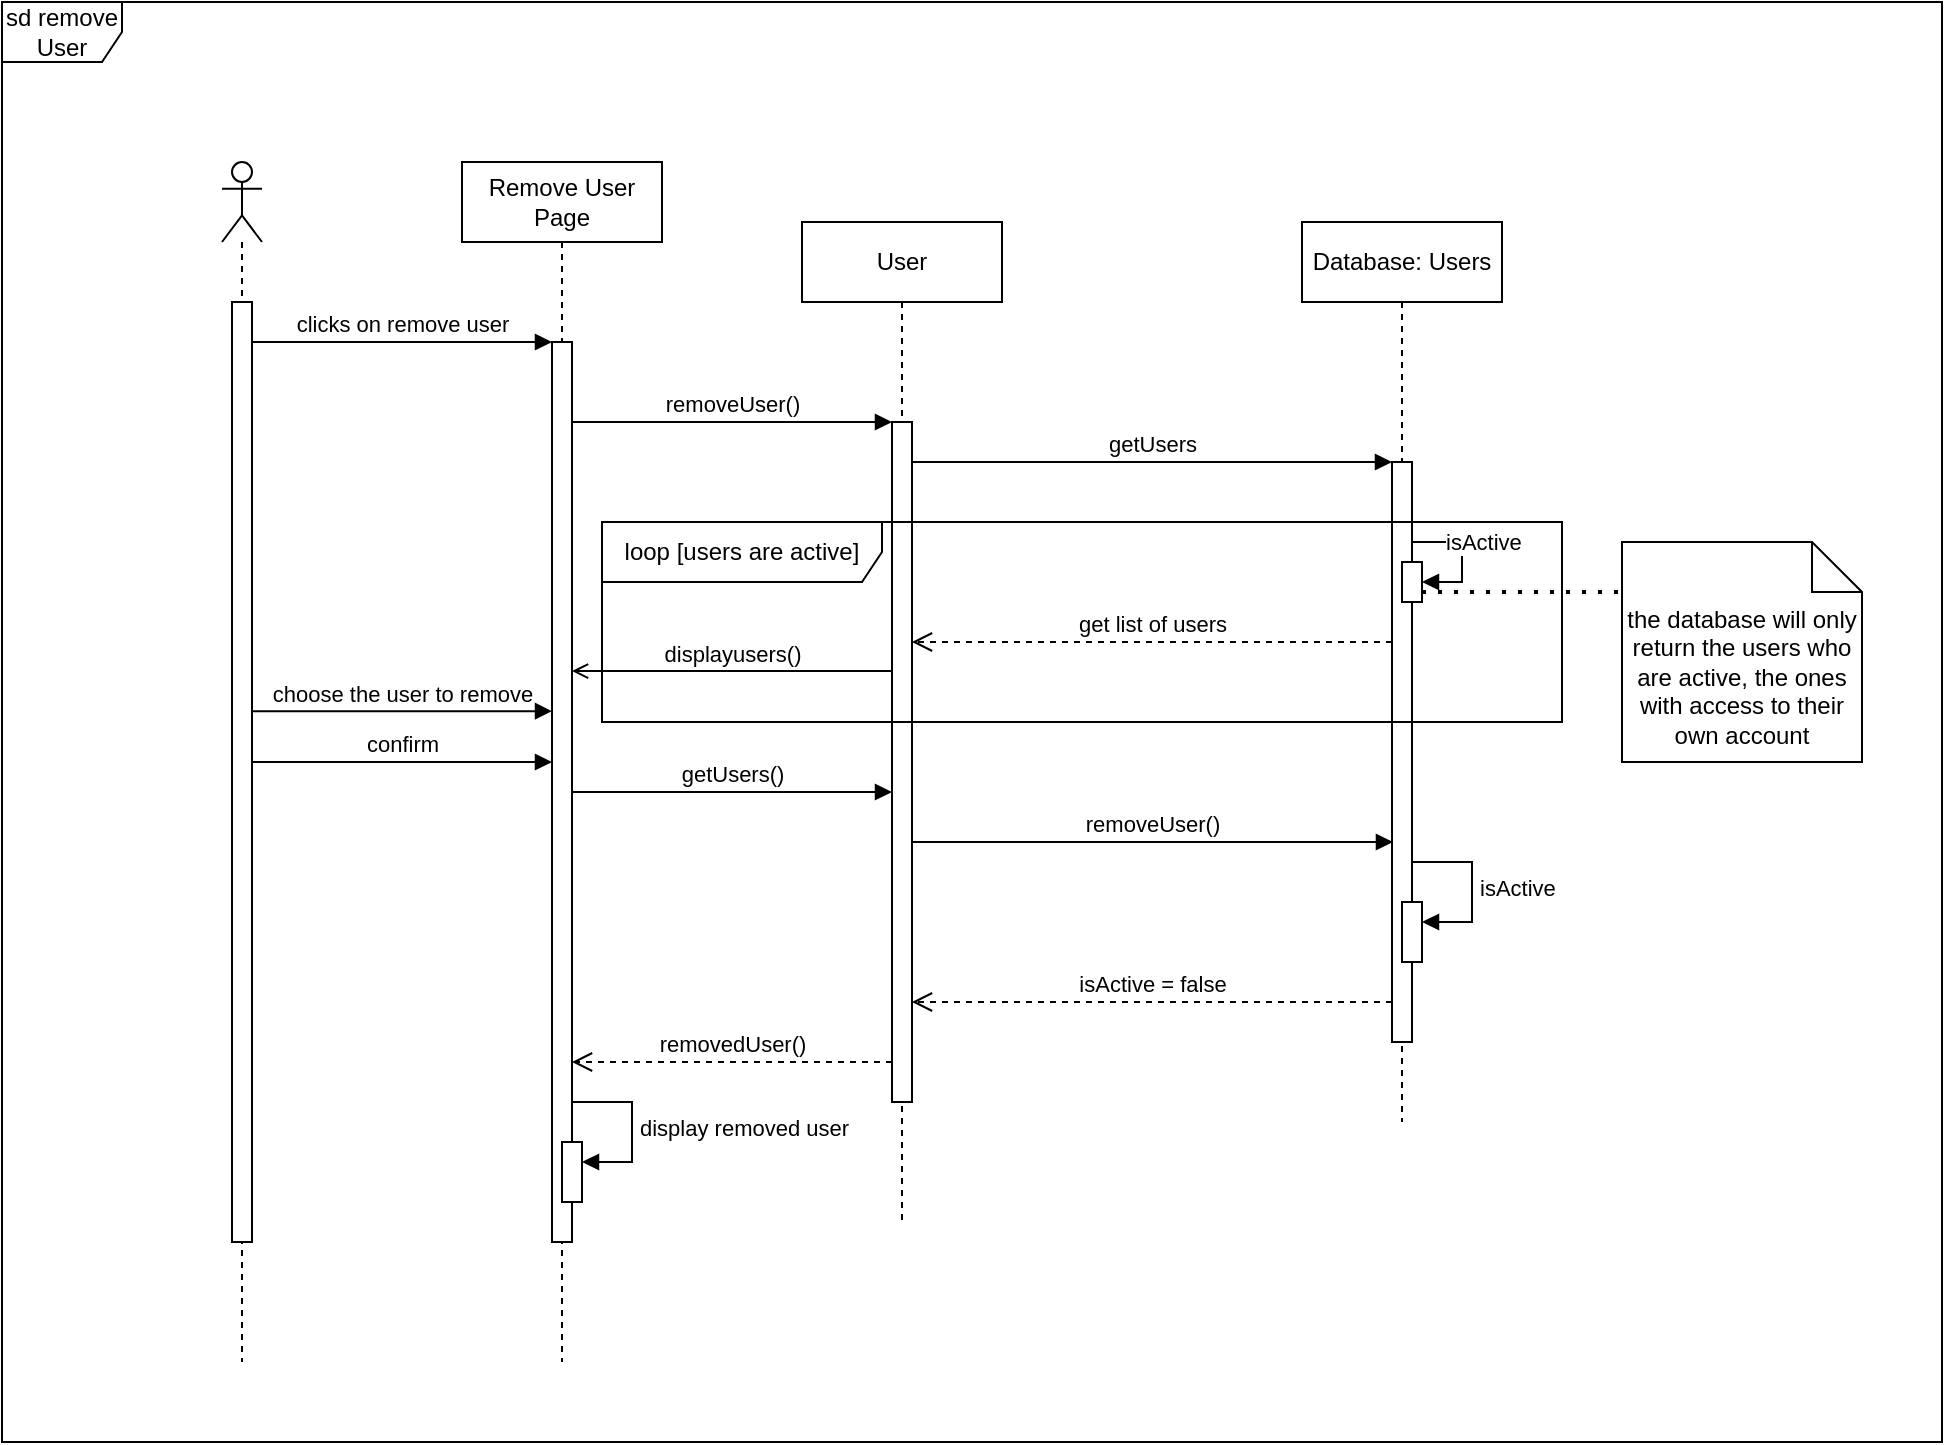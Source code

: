 <mxfile version="26.2.14">
  <diagram name="Page-1" id="2YBvvXClWsGukQMizWep">
    <mxGraphModel dx="2680" dy="1853" grid="1" gridSize="10" guides="1" tooltips="1" connect="1" arrows="1" fold="1" page="1" pageScale="1" pageWidth="850" pageHeight="1100" math="0" shadow="0">
      <root>
        <mxCell id="0" />
        <mxCell id="1" parent="0" />
        <mxCell id="_vsorSXPfYMwFCy2guYe-1" value="" style="shape=umlLifeline;perimeter=lifelinePerimeter;whiteSpace=wrap;html=1;container=1;dropTarget=0;collapsible=0;recursiveResize=0;outlineConnect=0;portConstraint=eastwest;newEdgeStyle={&quot;curved&quot;:0,&quot;rounded&quot;:0};participant=umlActor;" vertex="1" parent="1">
          <mxGeometry x="-70" y="10" width="20" height="600" as="geometry" />
        </mxCell>
        <mxCell id="_vsorSXPfYMwFCy2guYe-2" value="" style="html=1;points=[[0,0,0,0,5],[0,1,0,0,-5],[1,0,0,0,5],[1,1,0,0,-5]];perimeter=orthogonalPerimeter;outlineConnect=0;targetShapes=umlLifeline;portConstraint=eastwest;newEdgeStyle={&quot;curved&quot;:0,&quot;rounded&quot;:0};" vertex="1" parent="_vsorSXPfYMwFCy2guYe-1">
          <mxGeometry x="5" y="70" width="10" height="470" as="geometry" />
        </mxCell>
        <mxCell id="_vsorSXPfYMwFCy2guYe-3" value="Remove User Page" style="shape=umlLifeline;perimeter=lifelinePerimeter;whiteSpace=wrap;html=1;container=1;dropTarget=0;collapsible=0;recursiveResize=0;outlineConnect=0;portConstraint=eastwest;newEdgeStyle={&quot;curved&quot;:0,&quot;rounded&quot;:0};" vertex="1" parent="1">
          <mxGeometry x="50" y="10" width="100" height="600" as="geometry" />
        </mxCell>
        <mxCell id="_vsorSXPfYMwFCy2guYe-4" value="" style="html=1;points=[[0,0,0,0,5],[0,1,0,0,-5],[1,0,0,0,5],[1,1,0,0,-5]];perimeter=orthogonalPerimeter;outlineConnect=0;targetShapes=umlLifeline;portConstraint=eastwest;newEdgeStyle={&quot;curved&quot;:0,&quot;rounded&quot;:0};" vertex="1" parent="_vsorSXPfYMwFCy2guYe-3">
          <mxGeometry x="45" y="90" width="10" height="450" as="geometry" />
        </mxCell>
        <mxCell id="_vsorSXPfYMwFCy2guYe-5" value="User" style="shape=umlLifeline;perimeter=lifelinePerimeter;whiteSpace=wrap;html=1;container=1;dropTarget=0;collapsible=0;recursiveResize=0;outlineConnect=0;portConstraint=eastwest;newEdgeStyle={&quot;curved&quot;:0,&quot;rounded&quot;:0};" vertex="1" parent="1">
          <mxGeometry x="220" y="40" width="100" height="500" as="geometry" />
        </mxCell>
        <mxCell id="_vsorSXPfYMwFCy2guYe-6" value="" style="html=1;points=[[0,0,0,0,5],[0,1,0,0,-5],[1,0,0,0,5],[1,1,0,0,-5]];perimeter=orthogonalPerimeter;outlineConnect=0;targetShapes=umlLifeline;portConstraint=eastwest;newEdgeStyle={&quot;curved&quot;:0,&quot;rounded&quot;:0};" vertex="1" parent="_vsorSXPfYMwFCy2guYe-5">
          <mxGeometry x="45" y="100" width="10" height="340" as="geometry" />
        </mxCell>
        <mxCell id="_vsorSXPfYMwFCy2guYe-7" value="Database: Users" style="shape=umlLifeline;perimeter=lifelinePerimeter;whiteSpace=wrap;html=1;container=1;dropTarget=0;collapsible=0;recursiveResize=0;outlineConnect=0;portConstraint=eastwest;newEdgeStyle={&quot;curved&quot;:0,&quot;rounded&quot;:0};" vertex="1" parent="1">
          <mxGeometry x="470" y="40" width="100" height="450" as="geometry" />
        </mxCell>
        <mxCell id="_vsorSXPfYMwFCy2guYe-9" value="" style="html=1;points=[[0,0,0,0,5],[0,1,0,0,-5],[1,0,0,0,5],[1,1,0,0,-5]];perimeter=orthogonalPerimeter;outlineConnect=0;targetShapes=umlLifeline;portConstraint=eastwest;newEdgeStyle={&quot;curved&quot;:0,&quot;rounded&quot;:0};" vertex="1" parent="_vsorSXPfYMwFCy2guYe-7">
          <mxGeometry x="45" y="120" width="10" height="290" as="geometry" />
        </mxCell>
        <mxCell id="_vsorSXPfYMwFCy2guYe-13" value="" style="html=1;points=[[0,0,0,0,5],[0,1,0,0,-5],[1,0,0,0,5],[1,1,0,0,-5]];perimeter=orthogonalPerimeter;outlineConnect=0;targetShapes=umlLifeline;portConstraint=eastwest;newEdgeStyle={&quot;curved&quot;:0,&quot;rounded&quot;:0};" vertex="1" parent="_vsorSXPfYMwFCy2guYe-7">
          <mxGeometry x="50" y="170" width="10" height="20" as="geometry" />
        </mxCell>
        <mxCell id="_vsorSXPfYMwFCy2guYe-14" value="isActive" style="html=1;align=left;spacingLeft=2;endArrow=block;rounded=0;edgeStyle=orthogonalEdgeStyle;curved=0;rounded=0;exitX=1;exitY=0;exitDx=0;exitDy=0;exitPerimeter=0;" edge="1" target="_vsorSXPfYMwFCy2guYe-13" parent="_vsorSXPfYMwFCy2guYe-7" source="_vsorSXPfYMwFCy2guYe-9">
          <mxGeometry relative="1" as="geometry">
            <mxPoint x="60" y="140" as="sourcePoint" />
            <Array as="points">
              <mxPoint x="55" y="160" />
              <mxPoint x="80" y="160" />
              <mxPoint x="80" y="180" />
            </Array>
          </mxGeometry>
        </mxCell>
        <mxCell id="_vsorSXPfYMwFCy2guYe-26" value="" style="html=1;points=[[0,0,0,0,5],[0,1,0,0,-5],[1,0,0,0,5],[1,1,0,0,-5]];perimeter=orthogonalPerimeter;outlineConnect=0;targetShapes=umlLifeline;portConstraint=eastwest;newEdgeStyle={&quot;curved&quot;:0,&quot;rounded&quot;:0};" vertex="1" parent="_vsorSXPfYMwFCy2guYe-7">
          <mxGeometry x="50" y="340" width="10" height="30" as="geometry" />
        </mxCell>
        <mxCell id="_vsorSXPfYMwFCy2guYe-27" value="isActive" style="html=1;align=left;spacingLeft=2;endArrow=block;rounded=0;edgeStyle=orthogonalEdgeStyle;curved=0;rounded=0;" edge="1" target="_vsorSXPfYMwFCy2guYe-26" parent="_vsorSXPfYMwFCy2guYe-7">
          <mxGeometry relative="1" as="geometry">
            <mxPoint x="55" y="320" as="sourcePoint" />
            <Array as="points">
              <mxPoint x="85" y="350" />
            </Array>
          </mxGeometry>
        </mxCell>
        <mxCell id="_vsorSXPfYMwFCy2guYe-8" value="clicks on remove user" style="html=1;verticalAlign=bottom;endArrow=block;curved=0;rounded=0;" edge="1" parent="1">
          <mxGeometry width="80" relative="1" as="geometry">
            <mxPoint x="-55" y="100" as="sourcePoint" />
            <mxPoint x="95" y="100" as="targetPoint" />
          </mxGeometry>
        </mxCell>
        <mxCell id="_vsorSXPfYMwFCy2guYe-10" value="getUsers()" style="html=1;verticalAlign=bottom;endArrow=block;curved=0;rounded=0;" edge="1" parent="1" source="_vsorSXPfYMwFCy2guYe-4" target="_vsorSXPfYMwFCy2guYe-6">
          <mxGeometry width="80" relative="1" as="geometry">
            <mxPoint x="110" y="130" as="sourcePoint" />
            <mxPoint x="260" y="130" as="targetPoint" />
          </mxGeometry>
        </mxCell>
        <mxCell id="_vsorSXPfYMwFCy2guYe-11" value="getUsers" style="html=1;verticalAlign=bottom;endArrow=block;curved=0;rounded=0;" edge="1" parent="1">
          <mxGeometry width="80" relative="1" as="geometry">
            <mxPoint x="275" y="160" as="sourcePoint" />
            <mxPoint x="515" y="160" as="targetPoint" />
          </mxGeometry>
        </mxCell>
        <mxCell id="_vsorSXPfYMwFCy2guYe-12" value="get list of users" style="html=1;verticalAlign=bottom;endArrow=open;dashed=1;endSize=8;curved=0;rounded=0;" edge="1" parent="1">
          <mxGeometry relative="1" as="geometry">
            <mxPoint x="515" y="250" as="sourcePoint" />
            <mxPoint x="275" y="250" as="targetPoint" />
          </mxGeometry>
        </mxCell>
        <mxCell id="_vsorSXPfYMwFCy2guYe-17" value="sd remove User" style="shape=umlFrame;whiteSpace=wrap;html=1;pointerEvents=0;" vertex="1" parent="1">
          <mxGeometry x="-180" y="-70" width="970" height="720" as="geometry" />
        </mxCell>
        <mxCell id="_vsorSXPfYMwFCy2guYe-18" value="displayusers()" style="html=1;verticalAlign=bottom;labelBackgroundColor=none;endArrow=open;endFill=0;rounded=0;" edge="1" parent="1">
          <mxGeometry width="160" relative="1" as="geometry">
            <mxPoint x="265" y="264.55" as="sourcePoint" />
            <mxPoint x="105" y="264.55" as="targetPoint" />
          </mxGeometry>
        </mxCell>
        <mxCell id="_vsorSXPfYMwFCy2guYe-19" value="choose the user to remove" style="html=1;verticalAlign=bottom;endArrow=block;curved=0;rounded=0;" edge="1" parent="1" target="_vsorSXPfYMwFCy2guYe-4">
          <mxGeometry width="80" relative="1" as="geometry">
            <mxPoint x="-55" y="284.57" as="sourcePoint" />
            <mxPoint x="93.8" y="284.57" as="targetPoint" />
          </mxGeometry>
        </mxCell>
        <mxCell id="_vsorSXPfYMwFCy2guYe-20" value="confirm" style="html=1;verticalAlign=bottom;endArrow=block;curved=0;rounded=0;" edge="1" parent="1">
          <mxGeometry width="80" relative="1" as="geometry">
            <mxPoint x="-55" y="310" as="sourcePoint" />
            <mxPoint x="95" y="310" as="targetPoint" />
          </mxGeometry>
        </mxCell>
        <mxCell id="_vsorSXPfYMwFCy2guYe-21" value="removeUser()" style="html=1;verticalAlign=bottom;endArrow=block;curved=0;rounded=0;" edge="1" parent="1" source="_vsorSXPfYMwFCy2guYe-4">
          <mxGeometry width="80" relative="1" as="geometry">
            <mxPoint x="100" y="145" as="sourcePoint" />
            <mxPoint x="265" y="140" as="targetPoint" />
          </mxGeometry>
        </mxCell>
        <mxCell id="_vsorSXPfYMwFCy2guYe-22" value="removeUser()" style="html=1;verticalAlign=bottom;endArrow=block;curved=0;rounded=0;entryX=0.048;entryY=0.843;entryDx=0;entryDy=0;entryPerimeter=0;" edge="1" parent="1">
          <mxGeometry width="80" relative="1" as="geometry">
            <mxPoint x="275" y="350.0" as="sourcePoint" />
            <mxPoint x="515.48" y="350.0" as="targetPoint" />
          </mxGeometry>
        </mxCell>
        <mxCell id="_vsorSXPfYMwFCy2guYe-23" value="the database will only return the users who are active, the ones with access to their own account" style="shape=note2;boundedLbl=1;whiteSpace=wrap;html=1;size=25;verticalAlign=top;align=center;" vertex="1" parent="1">
          <mxGeometry x="630" y="200" width="120" height="110" as="geometry" />
        </mxCell>
        <mxCell id="_vsorSXPfYMwFCy2guYe-24" value="loop&lt;span style=&quot;background-color: transparent; color: light-dark(rgb(0, 0, 0), rgb(255, 255, 255));&quot;&gt;&amp;nbsp;[users are active]&lt;/span&gt;" style="shape=umlFrame;whiteSpace=wrap;html=1;pointerEvents=0;width=140;height=30;" vertex="1" parent="1">
          <mxGeometry x="120" y="190" width="480" height="100" as="geometry" />
        </mxCell>
        <mxCell id="_vsorSXPfYMwFCy2guYe-28" value="isActive = false" style="html=1;verticalAlign=bottom;endArrow=open;dashed=1;endSize=8;curved=0;rounded=0;" edge="1" parent="1">
          <mxGeometry relative="1" as="geometry">
            <mxPoint x="515" y="430" as="sourcePoint" />
            <mxPoint x="275" y="430" as="targetPoint" />
          </mxGeometry>
        </mxCell>
        <mxCell id="_vsorSXPfYMwFCy2guYe-29" value="removedUser()" style="html=1;verticalAlign=bottom;endArrow=open;dashed=1;endSize=8;curved=0;rounded=0;" edge="1" parent="1">
          <mxGeometry relative="1" as="geometry">
            <mxPoint x="265" y="460" as="sourcePoint" />
            <mxPoint x="105" y="460" as="targetPoint" />
          </mxGeometry>
        </mxCell>
        <mxCell id="_vsorSXPfYMwFCy2guYe-31" value="" style="html=1;points=[[0,0,0,0,5],[0,1,0,0,-5],[1,0,0,0,5],[1,1,0,0,-5]];perimeter=orthogonalPerimeter;outlineConnect=0;targetShapes=umlLifeline;portConstraint=eastwest;newEdgeStyle={&quot;curved&quot;:0,&quot;rounded&quot;:0};" vertex="1" parent="1">
          <mxGeometry x="100" y="500" width="10" height="30" as="geometry" />
        </mxCell>
        <mxCell id="_vsorSXPfYMwFCy2guYe-32" value="display removed user" style="html=1;align=left;spacingLeft=2;endArrow=block;rounded=0;edgeStyle=orthogonalEdgeStyle;curved=0;rounded=0;" edge="1" target="_vsorSXPfYMwFCy2guYe-31" parent="1">
          <mxGeometry relative="1" as="geometry">
            <mxPoint x="105" y="480" as="sourcePoint" />
            <Array as="points">
              <mxPoint x="135" y="510" />
            </Array>
          </mxGeometry>
        </mxCell>
        <mxCell id="_vsorSXPfYMwFCy2guYe-36" value="" style="endArrow=none;dashed=1;html=1;dashPattern=1 3;strokeWidth=2;rounded=0;exitX=1;exitY=1;exitDx=0;exitDy=-5;exitPerimeter=0;" edge="1" parent="1" source="_vsorSXPfYMwFCy2guYe-13">
          <mxGeometry width="50" height="50" relative="1" as="geometry">
            <mxPoint x="470" y="310" as="sourcePoint" />
            <mxPoint x="630" y="225" as="targetPoint" />
          </mxGeometry>
        </mxCell>
      </root>
    </mxGraphModel>
  </diagram>
</mxfile>
